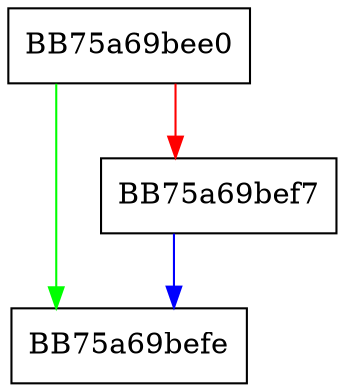 digraph unwind_repeater_counter {
  node [shape="box"];
  graph [splines=ortho];
  BB75a69bee0 -> BB75a69befe [color="green"];
  BB75a69bee0 -> BB75a69bef7 [color="red"];
  BB75a69bef7 -> BB75a69befe [color="blue"];
}